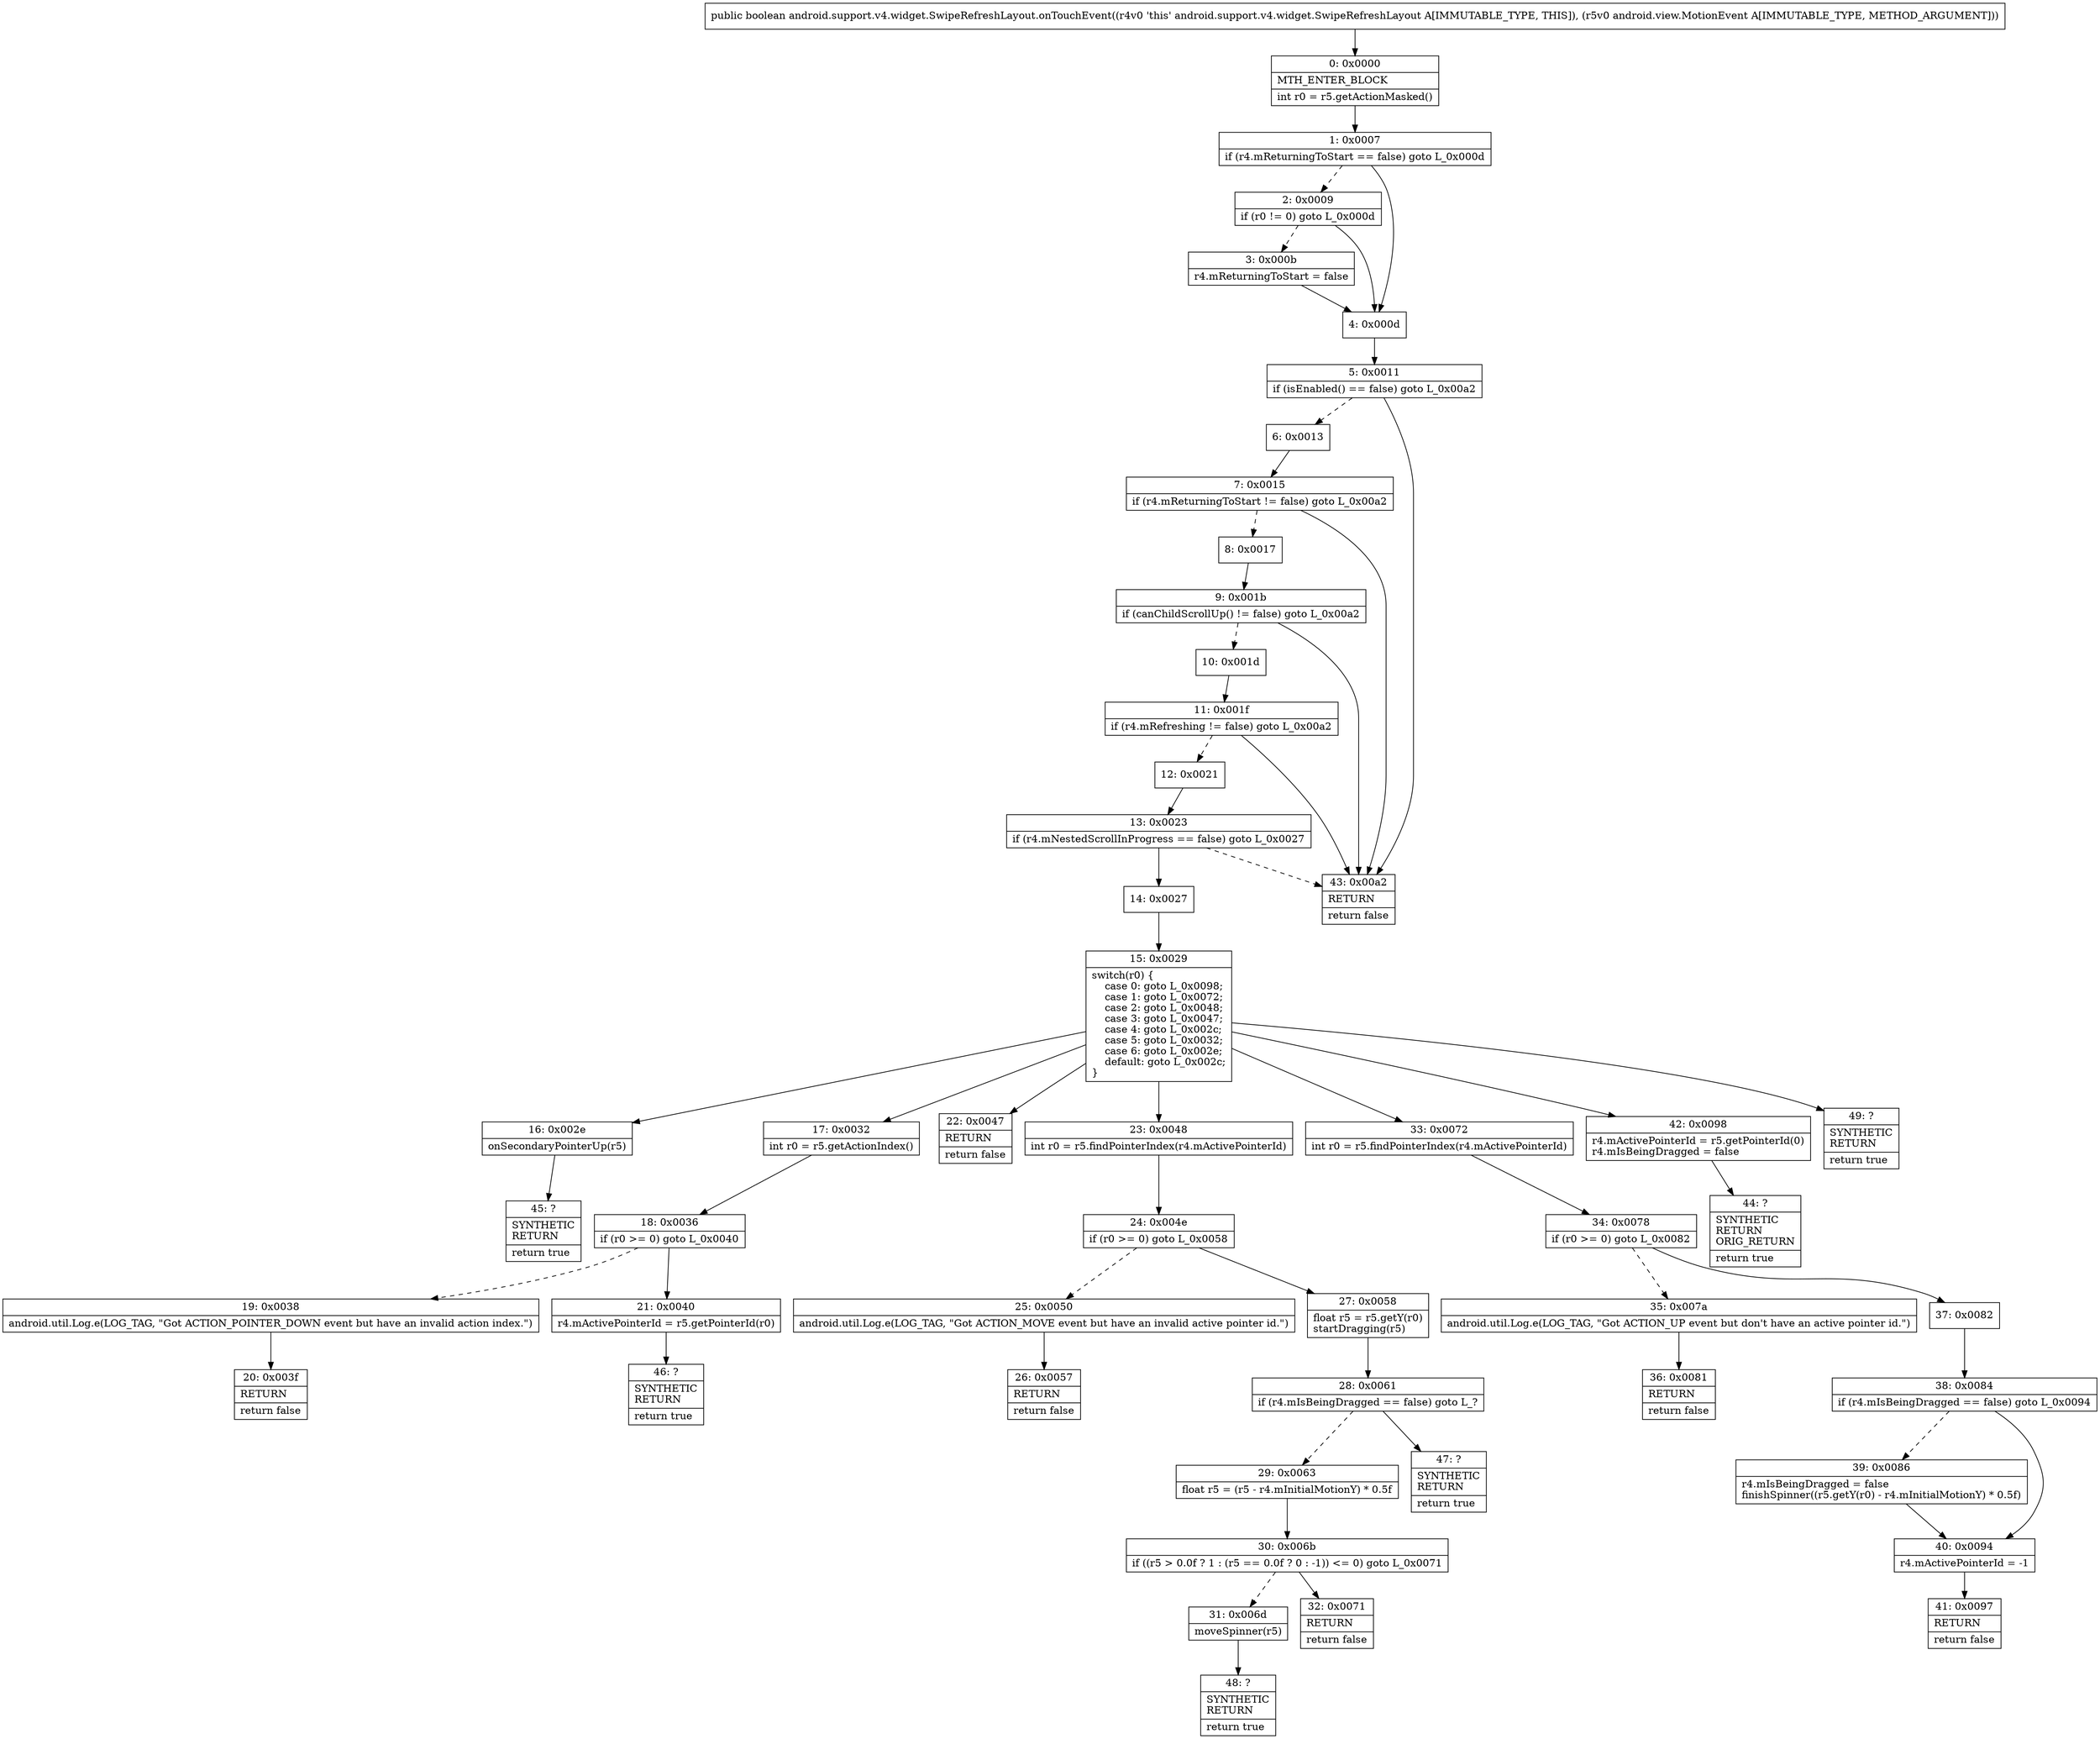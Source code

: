 digraph "CFG forandroid.support.v4.widget.SwipeRefreshLayout.onTouchEvent(Landroid\/view\/MotionEvent;)Z" {
Node_0 [shape=record,label="{0\:\ 0x0000|MTH_ENTER_BLOCK\l|int r0 = r5.getActionMasked()\l}"];
Node_1 [shape=record,label="{1\:\ 0x0007|if (r4.mReturningToStart == false) goto L_0x000d\l}"];
Node_2 [shape=record,label="{2\:\ 0x0009|if (r0 != 0) goto L_0x000d\l}"];
Node_3 [shape=record,label="{3\:\ 0x000b|r4.mReturningToStart = false\l}"];
Node_4 [shape=record,label="{4\:\ 0x000d}"];
Node_5 [shape=record,label="{5\:\ 0x0011|if (isEnabled() == false) goto L_0x00a2\l}"];
Node_6 [shape=record,label="{6\:\ 0x0013}"];
Node_7 [shape=record,label="{7\:\ 0x0015|if (r4.mReturningToStart != false) goto L_0x00a2\l}"];
Node_8 [shape=record,label="{8\:\ 0x0017}"];
Node_9 [shape=record,label="{9\:\ 0x001b|if (canChildScrollUp() != false) goto L_0x00a2\l}"];
Node_10 [shape=record,label="{10\:\ 0x001d}"];
Node_11 [shape=record,label="{11\:\ 0x001f|if (r4.mRefreshing != false) goto L_0x00a2\l}"];
Node_12 [shape=record,label="{12\:\ 0x0021}"];
Node_13 [shape=record,label="{13\:\ 0x0023|if (r4.mNestedScrollInProgress == false) goto L_0x0027\l}"];
Node_14 [shape=record,label="{14\:\ 0x0027}"];
Node_15 [shape=record,label="{15\:\ 0x0029|switch(r0) \{\l    case 0: goto L_0x0098;\l    case 1: goto L_0x0072;\l    case 2: goto L_0x0048;\l    case 3: goto L_0x0047;\l    case 4: goto L_0x002c;\l    case 5: goto L_0x0032;\l    case 6: goto L_0x002e;\l    default: goto L_0x002c;\l\}\l}"];
Node_16 [shape=record,label="{16\:\ 0x002e|onSecondaryPointerUp(r5)\l}"];
Node_17 [shape=record,label="{17\:\ 0x0032|int r0 = r5.getActionIndex()\l}"];
Node_18 [shape=record,label="{18\:\ 0x0036|if (r0 \>= 0) goto L_0x0040\l}"];
Node_19 [shape=record,label="{19\:\ 0x0038|android.util.Log.e(LOG_TAG, \"Got ACTION_POINTER_DOWN event but have an invalid action index.\")\l}"];
Node_20 [shape=record,label="{20\:\ 0x003f|RETURN\l|return false\l}"];
Node_21 [shape=record,label="{21\:\ 0x0040|r4.mActivePointerId = r5.getPointerId(r0)\l}"];
Node_22 [shape=record,label="{22\:\ 0x0047|RETURN\l|return false\l}"];
Node_23 [shape=record,label="{23\:\ 0x0048|int r0 = r5.findPointerIndex(r4.mActivePointerId)\l}"];
Node_24 [shape=record,label="{24\:\ 0x004e|if (r0 \>= 0) goto L_0x0058\l}"];
Node_25 [shape=record,label="{25\:\ 0x0050|android.util.Log.e(LOG_TAG, \"Got ACTION_MOVE event but have an invalid active pointer id.\")\l}"];
Node_26 [shape=record,label="{26\:\ 0x0057|RETURN\l|return false\l}"];
Node_27 [shape=record,label="{27\:\ 0x0058|float r5 = r5.getY(r0)\lstartDragging(r5)\l}"];
Node_28 [shape=record,label="{28\:\ 0x0061|if (r4.mIsBeingDragged == false) goto L_?\l}"];
Node_29 [shape=record,label="{29\:\ 0x0063|float r5 = (r5 \- r4.mInitialMotionY) * 0.5f\l}"];
Node_30 [shape=record,label="{30\:\ 0x006b|if ((r5 \> 0.0f ? 1 : (r5 == 0.0f ? 0 : \-1)) \<= 0) goto L_0x0071\l}"];
Node_31 [shape=record,label="{31\:\ 0x006d|moveSpinner(r5)\l}"];
Node_32 [shape=record,label="{32\:\ 0x0071|RETURN\l|return false\l}"];
Node_33 [shape=record,label="{33\:\ 0x0072|int r0 = r5.findPointerIndex(r4.mActivePointerId)\l}"];
Node_34 [shape=record,label="{34\:\ 0x0078|if (r0 \>= 0) goto L_0x0082\l}"];
Node_35 [shape=record,label="{35\:\ 0x007a|android.util.Log.e(LOG_TAG, \"Got ACTION_UP event but don't have an active pointer id.\")\l}"];
Node_36 [shape=record,label="{36\:\ 0x0081|RETURN\l|return false\l}"];
Node_37 [shape=record,label="{37\:\ 0x0082}"];
Node_38 [shape=record,label="{38\:\ 0x0084|if (r4.mIsBeingDragged == false) goto L_0x0094\l}"];
Node_39 [shape=record,label="{39\:\ 0x0086|r4.mIsBeingDragged = false\lfinishSpinner((r5.getY(r0) \- r4.mInitialMotionY) * 0.5f)\l}"];
Node_40 [shape=record,label="{40\:\ 0x0094|r4.mActivePointerId = \-1\l}"];
Node_41 [shape=record,label="{41\:\ 0x0097|RETURN\l|return false\l}"];
Node_42 [shape=record,label="{42\:\ 0x0098|r4.mActivePointerId = r5.getPointerId(0)\lr4.mIsBeingDragged = false\l}"];
Node_43 [shape=record,label="{43\:\ 0x00a2|RETURN\l|return false\l}"];
Node_44 [shape=record,label="{44\:\ ?|SYNTHETIC\lRETURN\lORIG_RETURN\l|return true\l}"];
Node_45 [shape=record,label="{45\:\ ?|SYNTHETIC\lRETURN\l|return true\l}"];
Node_46 [shape=record,label="{46\:\ ?|SYNTHETIC\lRETURN\l|return true\l}"];
Node_47 [shape=record,label="{47\:\ ?|SYNTHETIC\lRETURN\l|return true\l}"];
Node_48 [shape=record,label="{48\:\ ?|SYNTHETIC\lRETURN\l|return true\l}"];
Node_49 [shape=record,label="{49\:\ ?|SYNTHETIC\lRETURN\l|return true\l}"];
MethodNode[shape=record,label="{public boolean android.support.v4.widget.SwipeRefreshLayout.onTouchEvent((r4v0 'this' android.support.v4.widget.SwipeRefreshLayout A[IMMUTABLE_TYPE, THIS]), (r5v0 android.view.MotionEvent A[IMMUTABLE_TYPE, METHOD_ARGUMENT])) }"];
MethodNode -> Node_0;
Node_0 -> Node_1;
Node_1 -> Node_2[style=dashed];
Node_1 -> Node_4;
Node_2 -> Node_3[style=dashed];
Node_2 -> Node_4;
Node_3 -> Node_4;
Node_4 -> Node_5;
Node_5 -> Node_6[style=dashed];
Node_5 -> Node_43;
Node_6 -> Node_7;
Node_7 -> Node_8[style=dashed];
Node_7 -> Node_43;
Node_8 -> Node_9;
Node_9 -> Node_10[style=dashed];
Node_9 -> Node_43;
Node_10 -> Node_11;
Node_11 -> Node_12[style=dashed];
Node_11 -> Node_43;
Node_12 -> Node_13;
Node_13 -> Node_14;
Node_13 -> Node_43[style=dashed];
Node_14 -> Node_15;
Node_15 -> Node_16;
Node_15 -> Node_17;
Node_15 -> Node_22;
Node_15 -> Node_23;
Node_15 -> Node_33;
Node_15 -> Node_42;
Node_15 -> Node_49;
Node_16 -> Node_45;
Node_17 -> Node_18;
Node_18 -> Node_19[style=dashed];
Node_18 -> Node_21;
Node_19 -> Node_20;
Node_21 -> Node_46;
Node_23 -> Node_24;
Node_24 -> Node_25[style=dashed];
Node_24 -> Node_27;
Node_25 -> Node_26;
Node_27 -> Node_28;
Node_28 -> Node_29[style=dashed];
Node_28 -> Node_47;
Node_29 -> Node_30;
Node_30 -> Node_31[style=dashed];
Node_30 -> Node_32;
Node_31 -> Node_48;
Node_33 -> Node_34;
Node_34 -> Node_35[style=dashed];
Node_34 -> Node_37;
Node_35 -> Node_36;
Node_37 -> Node_38;
Node_38 -> Node_39[style=dashed];
Node_38 -> Node_40;
Node_39 -> Node_40;
Node_40 -> Node_41;
Node_42 -> Node_44;
}

